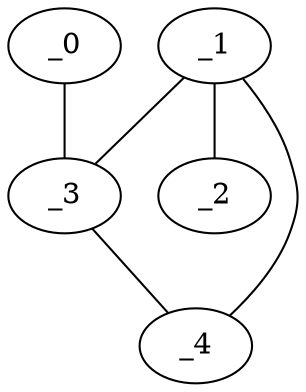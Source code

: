 graph HP1_0079 {
	_0	 [x="1.21371",
		y="0.820473"];
	_3	 [x="0.0685484",
		y="1.2028"];
	_0 -- _3;
	_1	 [x="2.01187",
		y="0.808126"];
	_2	 [x="2.47713",
		y="2.92216"];
	_1 -- _2;
	_1 -- _3;
	_4	 [x="2.32651",
		y="1.72712"];
	_1 -- _4;
	_3 -- _4;
}
